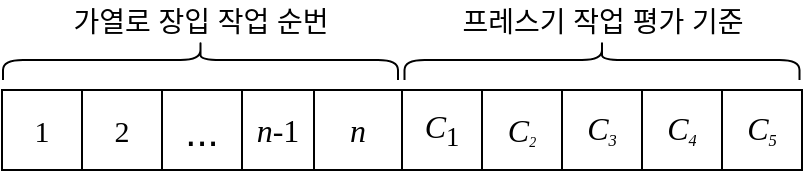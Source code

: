<mxfile version="15.5.4" type="github">
  <diagram id="gFr691sdQ6GinaGu0FWh" name="Page-1">
    <mxGraphModel dx="1601" dy="831" grid="1" gridSize="10" guides="1" tooltips="1" connect="1" arrows="1" fold="1" page="1" pageScale="1" pageWidth="827" pageHeight="1169" math="0" shadow="0">
      <root>
        <mxCell id="0" />
        <mxCell id="1" parent="0" />
        <mxCell id="bVtT1iExyT5-dV63p8Pk-1" value="" style="group" vertex="1" connectable="0" parent="1">
          <mxGeometry x="13.25" y="130" width="400.75" height="85" as="geometry" />
        </mxCell>
        <mxCell id="rmFUcFzzjlkstGjP6RBZ-2" value="" style="shape=table;html=1;whiteSpace=wrap;startSize=0;container=1;collapsible=0;childLayout=tableLayout;rounded=1;sketch=0;fontSize=16;" parent="bVtT1iExyT5-dV63p8Pk-1" vertex="1">
          <mxGeometry x="0.75" y="45" width="200" height="40" as="geometry" />
        </mxCell>
        <mxCell id="rmFUcFzzjlkstGjP6RBZ-3" value="" style="shape=partialRectangle;html=1;whiteSpace=wrap;collapsible=0;dropTarget=0;pointerEvents=0;fillColor=none;top=0;left=0;bottom=0;right=0;points=[[0,0.5],[1,0.5]];portConstraint=eastwest;" parent="rmFUcFzzjlkstGjP6RBZ-2" vertex="1">
          <mxGeometry width="200" height="40" as="geometry" />
        </mxCell>
        <mxCell id="rmFUcFzzjlkstGjP6RBZ-4" value="&lt;font style=&quot;font-size: 15px&quot; face=&quot;Times New Roman&quot;&gt;1&lt;/font&gt;" style="shape=partialRectangle;html=1;whiteSpace=wrap;connectable=0;fillColor=none;top=0;left=0;bottom=0;right=0;overflow=hidden;pointerEvents=1;" parent="rmFUcFzzjlkstGjP6RBZ-3" vertex="1">
          <mxGeometry width="40" height="40" as="geometry">
            <mxRectangle width="40" height="40" as="alternateBounds" />
          </mxGeometry>
        </mxCell>
        <mxCell id="rmFUcFzzjlkstGjP6RBZ-5" value="&lt;font size=&quot;1&quot; face=&quot;Times New Roman&quot;&gt;&lt;span style=&quot;font-weight: normal ; font-size: 15px&quot;&gt;2&lt;/span&gt;&lt;/font&gt;" style="shape=partialRectangle;html=1;whiteSpace=wrap;connectable=0;fillColor=none;top=0;left=0;bottom=0;right=0;overflow=hidden;pointerEvents=1;fontStyle=1" parent="rmFUcFzzjlkstGjP6RBZ-3" vertex="1">
          <mxGeometry x="40" width="40" height="40" as="geometry">
            <mxRectangle width="40" height="40" as="alternateBounds" />
          </mxGeometry>
        </mxCell>
        <mxCell id="rmFUcFzzjlkstGjP6RBZ-6" value="&lt;font style=&quot;font-size: 20px&quot;&gt;...&lt;/font&gt;" style="shape=partialRectangle;html=1;whiteSpace=wrap;connectable=0;fillColor=none;top=0;left=0;bottom=0;right=0;overflow=hidden;pointerEvents=1;" parent="rmFUcFzzjlkstGjP6RBZ-3" vertex="1">
          <mxGeometry x="80" width="40" height="40" as="geometry">
            <mxRectangle width="40" height="40" as="alternateBounds" />
          </mxGeometry>
        </mxCell>
        <mxCell id="rmFUcFzzjlkstGjP6RBZ-7" value="&lt;font face=&quot;Times New Roman&quot; style=&quot;font-size: 16px&quot;&gt;&lt;span&gt;&lt;i&gt;n-&lt;/i&gt;1&lt;/span&gt;&lt;/font&gt;" style="shape=partialRectangle;html=1;whiteSpace=wrap;connectable=0;fillColor=none;top=0;left=0;bottom=0;right=0;overflow=hidden;pointerEvents=1;" parent="rmFUcFzzjlkstGjP6RBZ-3" vertex="1">
          <mxGeometry x="120" width="36" height="40" as="geometry">
            <mxRectangle width="36" height="40" as="alternateBounds" />
          </mxGeometry>
        </mxCell>
        <mxCell id="rmFUcFzzjlkstGjP6RBZ-8" value="&lt;font style=&quot;font-size: 16px&quot; face=&quot;Times New Roman&quot;&gt;&lt;i&gt;n&lt;/i&gt;&lt;/font&gt;" style="shape=partialRectangle;html=1;whiteSpace=wrap;connectable=0;fillColor=none;top=0;left=0;bottom=0;right=0;overflow=hidden;pointerEvents=1;" parent="rmFUcFzzjlkstGjP6RBZ-3" vertex="1">
          <mxGeometry x="156" width="44" height="40" as="geometry">
            <mxRectangle width="44" height="40" as="alternateBounds" />
          </mxGeometry>
        </mxCell>
        <mxCell id="rmFUcFzzjlkstGjP6RBZ-9" value="" style="shape=table;html=1;whiteSpace=wrap;startSize=0;container=1;collapsible=0;childLayout=tableLayout;rounded=1;sketch=0;fontSize=16;" parent="bVtT1iExyT5-dV63p8Pk-1" vertex="1">
          <mxGeometry x="200.75" y="45" width="200" height="40" as="geometry" />
        </mxCell>
        <mxCell id="rmFUcFzzjlkstGjP6RBZ-10" value="" style="shape=partialRectangle;html=1;whiteSpace=wrap;collapsible=0;dropTarget=0;pointerEvents=0;fillColor=none;top=0;left=0;bottom=0;right=0;points=[[0,0.5],[1,0.5]];portConstraint=eastwest;fontFamily=Times New Roman;" parent="rmFUcFzzjlkstGjP6RBZ-9" vertex="1">
          <mxGeometry width="200" height="40" as="geometry" />
        </mxCell>
        <mxCell id="rmFUcFzzjlkstGjP6RBZ-11" value="&lt;font face=&quot;Times New Roman&quot; style=&quot;font-size: 16px&quot;&gt;&lt;i&gt;C&lt;/i&gt;&lt;sub&gt;1&lt;/sub&gt;&lt;/font&gt;" style="shape=partialRectangle;html=1;whiteSpace=wrap;connectable=0;fillColor=none;top=0;left=0;bottom=0;right=0;overflow=hidden;pointerEvents=1;" parent="rmFUcFzzjlkstGjP6RBZ-10" vertex="1">
          <mxGeometry width="40" height="40" as="geometry">
            <mxRectangle width="40" height="40" as="alternateBounds" />
          </mxGeometry>
        </mxCell>
        <mxCell id="rmFUcFzzjlkstGjP6RBZ-12" value="&lt;i style=&quot;font-family: &amp;#34;times new roman&amp;#34; ; font-size: 16px ; font-weight: 400&quot;&gt;C&lt;/i&gt;&lt;i style=&quot;font-family: &amp;#34;times new roman&amp;#34; ; font-weight: 400 ; font-size: 8.333px&quot;&gt;&lt;sub&gt;2&lt;/sub&gt;&lt;/i&gt;" style="shape=partialRectangle;html=1;whiteSpace=wrap;connectable=0;fillColor=none;top=0;left=0;bottom=0;right=0;overflow=hidden;pointerEvents=1;fontStyle=1" parent="rmFUcFzzjlkstGjP6RBZ-10" vertex="1">
          <mxGeometry x="40" width="40" height="40" as="geometry">
            <mxRectangle width="40" height="40" as="alternateBounds" />
          </mxGeometry>
        </mxCell>
        <mxCell id="rmFUcFzzjlkstGjP6RBZ-13" value="&lt;i style=&quot;font-family: &amp;#34;times new roman&amp;#34; ; font-size: 16px&quot;&gt;C&lt;/i&gt;&lt;i style=&quot;font-family: &amp;#34;times new roman&amp;#34; ; font-size: 10px&quot;&gt;&lt;sub&gt;3&lt;/sub&gt;&lt;/i&gt;" style="shape=partialRectangle;html=1;whiteSpace=wrap;connectable=0;fillColor=none;top=0;left=0;bottom=0;right=0;overflow=hidden;pointerEvents=1;" parent="rmFUcFzzjlkstGjP6RBZ-10" vertex="1">
          <mxGeometry x="80" width="40" height="40" as="geometry">
            <mxRectangle width="40" height="40" as="alternateBounds" />
          </mxGeometry>
        </mxCell>
        <mxCell id="rmFUcFzzjlkstGjP6RBZ-14" value="&lt;i style=&quot;font-family: &amp;#34;times new roman&amp;#34; ; font-size: 16px&quot;&gt;C&lt;/i&gt;&lt;i style=&quot;font-family: &amp;#34;times new roman&amp;#34; ; font-size: 10px&quot;&gt;&lt;sub&gt;4&lt;/sub&gt;&lt;/i&gt;" style="shape=partialRectangle;html=1;whiteSpace=wrap;connectable=0;fillColor=none;top=0;left=0;bottom=0;right=0;overflow=hidden;pointerEvents=1;" parent="rmFUcFzzjlkstGjP6RBZ-10" vertex="1">
          <mxGeometry x="120" width="40" height="40" as="geometry">
            <mxRectangle width="40" height="40" as="alternateBounds" />
          </mxGeometry>
        </mxCell>
        <mxCell id="rmFUcFzzjlkstGjP6RBZ-15" value="&lt;i style=&quot;font-family: &amp;#34;times new roman&amp;#34; ; font-size: 16px&quot;&gt;C&lt;/i&gt;&lt;i style=&quot;font-family: &amp;#34;times new roman&amp;#34; ; font-size: 10px&quot;&gt;&lt;sub&gt;5&lt;/sub&gt;&lt;/i&gt;" style="shape=partialRectangle;html=1;whiteSpace=wrap;connectable=0;fillColor=none;top=0;left=0;bottom=0;right=0;overflow=hidden;pointerEvents=1;" parent="rmFUcFzzjlkstGjP6RBZ-10" vertex="1">
          <mxGeometry x="160" width="40" height="40" as="geometry">
            <mxRectangle width="40" height="40" as="alternateBounds" />
          </mxGeometry>
        </mxCell>
        <mxCell id="rmFUcFzzjlkstGjP6RBZ-40" value="" style="shape=curlyBracket;whiteSpace=wrap;html=1;rounded=1;flipH=1;fontFamily=Times New Roman;fontSize=16;rotation=-90;" parent="bVtT1iExyT5-dV63p8Pk-1" vertex="1">
          <mxGeometry x="90" y="-68.75" width="20" height="197.5" as="geometry" />
        </mxCell>
        <mxCell id="rmFUcFzzjlkstGjP6RBZ-41" value="" style="shape=curlyBracket;whiteSpace=wrap;html=1;rounded=1;flipH=1;fontFamily=Times New Roman;fontSize=16;rotation=-90;" parent="bVtT1iExyT5-dV63p8Pk-1" vertex="1">
          <mxGeometry x="290.75" y="-68.75" width="20" height="197.5" as="geometry" />
        </mxCell>
        <mxCell id="rmFUcFzzjlkstGjP6RBZ-43" value="&lt;font&gt;&lt;font style=&quot;font-size: 14px ; background-color: rgb(255 , 255 , 255)&quot;&gt;가열로 장입 작업 순번&lt;/font&gt;&lt;br&gt;&lt;/font&gt;" style="text;html=1;align=center;verticalAlign=middle;resizable=0;points=[];autosize=1;strokeColor=none;fillColor=none;fontSize=15;" parent="bVtT1iExyT5-dV63p8Pk-1" vertex="1">
          <mxGeometry x="25" width="150" height="20" as="geometry" />
        </mxCell>
        <mxCell id="rmFUcFzzjlkstGjP6RBZ-44" value="&lt;font&gt;&lt;font style=&quot;font-size: 14px ; background-color: rgb(255 , 255 , 255)&quot;&gt;프레스기 작업 평가 기준&lt;/font&gt;&lt;br&gt;&lt;/font&gt;" style="text;html=1;align=center;verticalAlign=middle;resizable=0;points=[];autosize=1;strokeColor=none;fillColor=none;fontSize=15;" parent="bVtT1iExyT5-dV63p8Pk-1" vertex="1">
          <mxGeometry x="215.75" width="170" height="20" as="geometry" />
        </mxCell>
      </root>
    </mxGraphModel>
  </diagram>
</mxfile>
